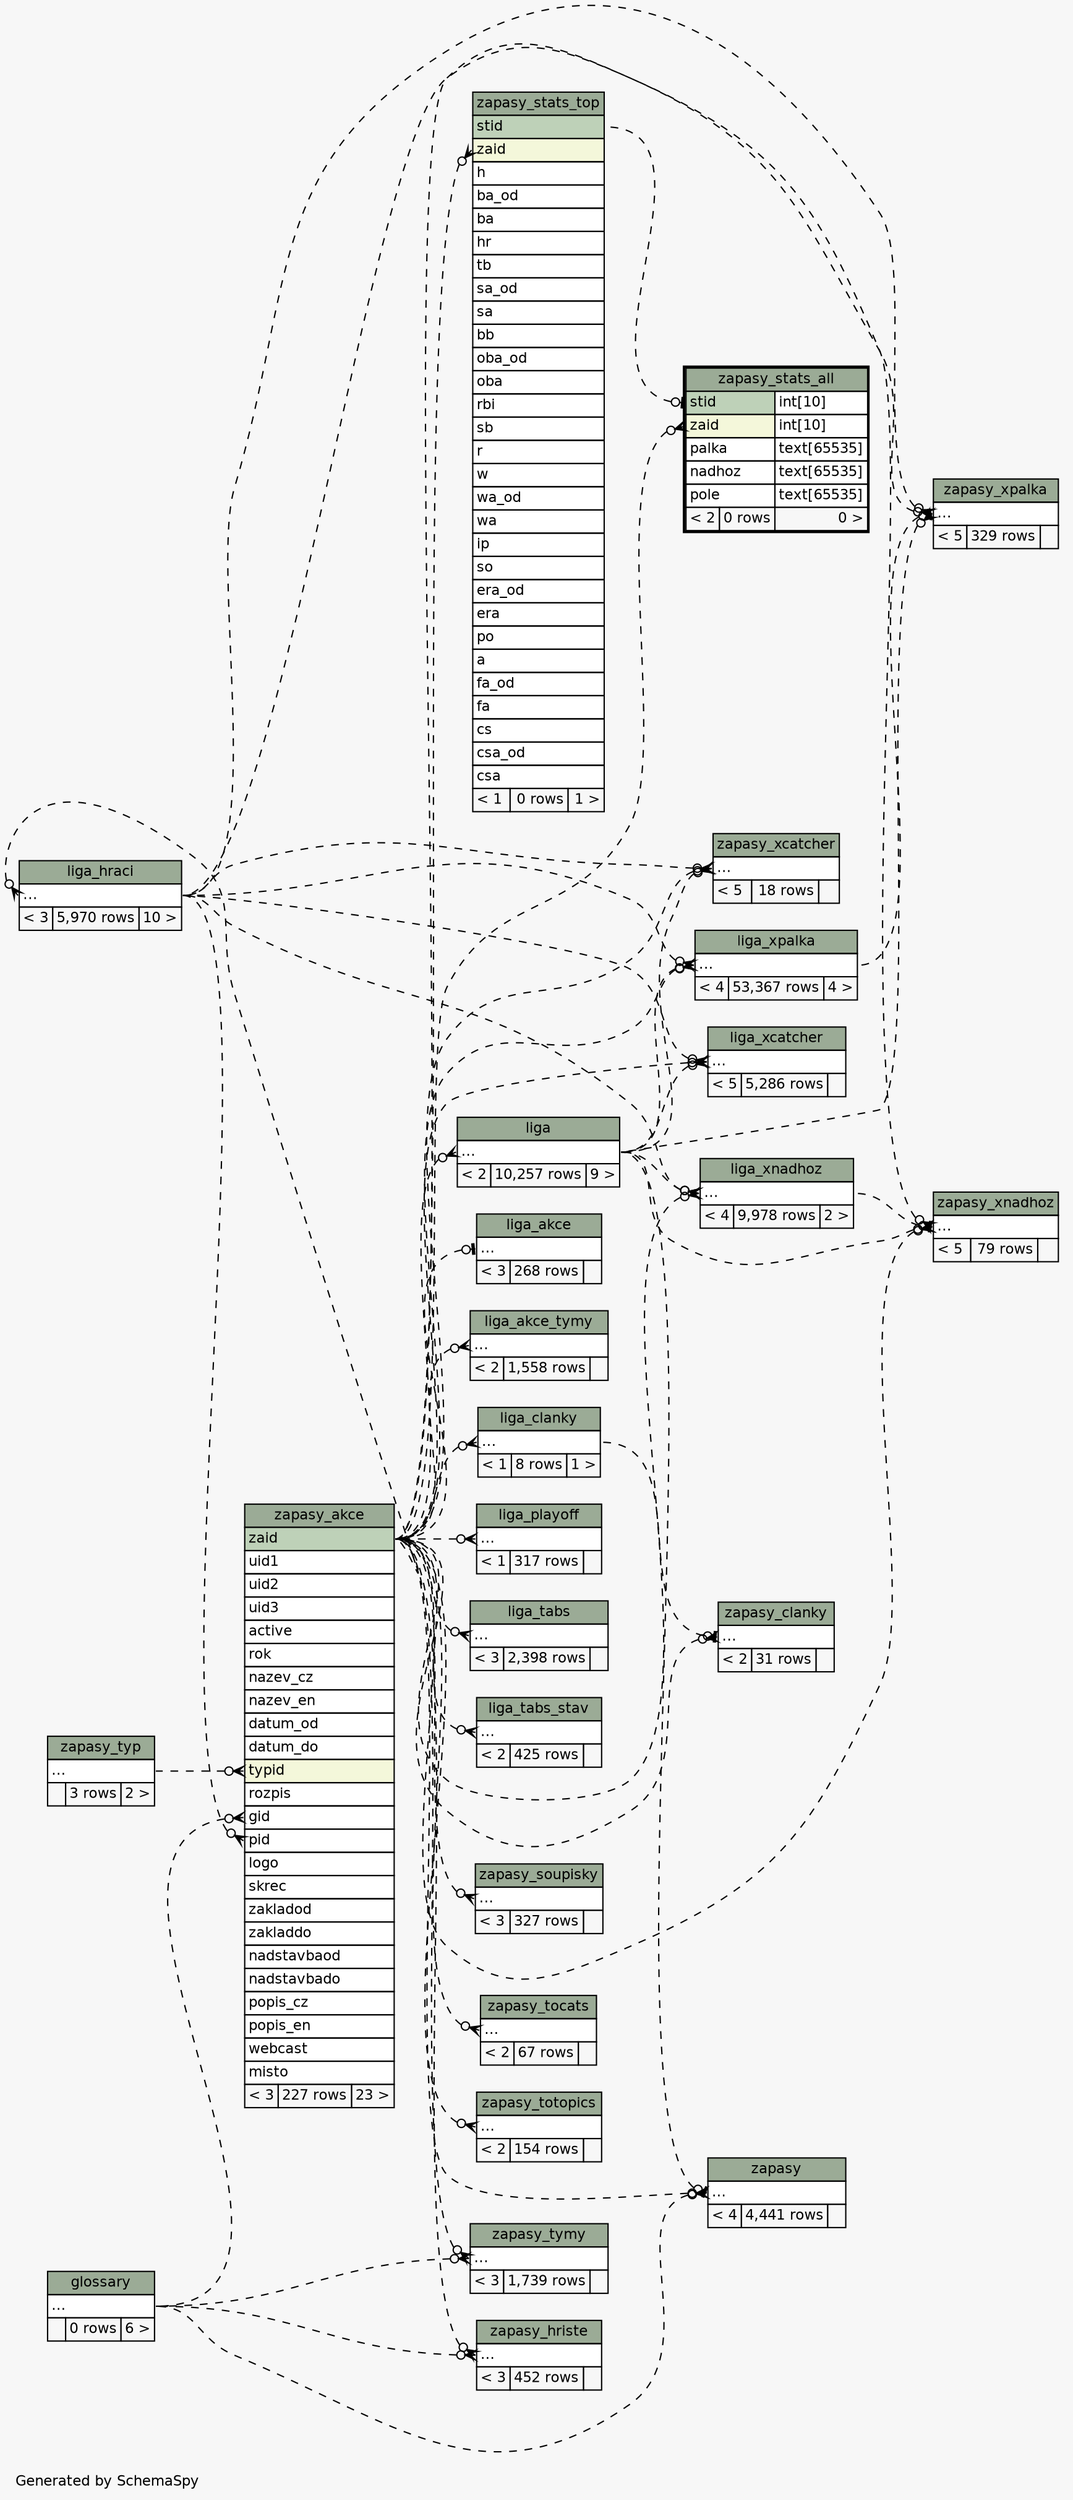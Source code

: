 // dot 2.38.0 on Mac OS X 10.9.4
// SchemaSpy rev 590
digraph "impliedTwoDegreesRelationshipsDiagram" {
  graph [
    rankdir="RL"
    bgcolor="#f7f7f7"
    label="\nGenerated by SchemaSpy"
    labeljust="l"
    nodesep="0.18"
    ranksep="0.46"
    fontname="Helvetica"
    fontsize="11"
  ];
  node [
    fontname="Helvetica"
    fontsize="11"
    shape="plaintext"
  ];
  edge [
    arrowsize="0.8"
  ];
  "liga":"elipses":w -> "zapasy_akce":"zaid":e [arrowhead=none dir=back arrowtail=crowodot style=dashed];
  "liga_akce":"elipses":w -> "zapasy_akce":"zaid":e [arrowhead=none dir=back arrowtail=teeodot style=dashed];
  "liga_akce_tymy":"elipses":w -> "zapasy_akce":"zaid":e [arrowhead=none dir=back arrowtail=crowodot style=dashed];
  "liga_clanky":"elipses":w -> "zapasy_akce":"zaid":e [arrowhead=none dir=back arrowtail=crowodot style=dashed];
  "liga_hraci":"elipses":w -> "zapasy_akce":"zaid":e [arrowhead=none dir=back arrowtail=crowodot style=dashed];
  "liga_playoff":"elipses":w -> "zapasy_akce":"zaid":e [arrowhead=none dir=back arrowtail=crowodot style=dashed];
  "liga_tabs":"elipses":w -> "zapasy_akce":"zaid":e [arrowhead=none dir=back arrowtail=crowodot style=dashed];
  "liga_tabs_stav":"elipses":w -> "zapasy_akce":"zaid":e [arrowhead=none dir=back arrowtail=crowodot style=dashed];
  "liga_xcatcher":"elipses":w -> "liga_hraci":"elipses":e [arrowhead=none dir=back arrowtail=crowodot style=dashed];
  "liga_xcatcher":"elipses":w -> "zapasy_akce":"zaid":e [arrowhead=none dir=back arrowtail=crowodot style=dashed];
  "liga_xcatcher":"elipses":w -> "liga":"elipses":e [arrowhead=none dir=back arrowtail=crowodot style=dashed];
  "liga_xnadhoz":"elipses":w -> "liga_hraci":"elipses":e [arrowhead=none dir=back arrowtail=crowodot style=dashed];
  "liga_xnadhoz":"elipses":w -> "zapasy_akce":"zaid":e [arrowhead=none dir=back arrowtail=crowodot style=dashed];
  "liga_xnadhoz":"elipses":w -> "liga":"elipses":e [arrowhead=none dir=back arrowtail=crowodot style=dashed];
  "liga_xpalka":"elipses":w -> "liga_hraci":"elipses":e [arrowhead=none dir=back arrowtail=crowodot style=dashed];
  "liga_xpalka":"elipses":w -> "zapasy_akce":"zaid":e [arrowhead=none dir=back arrowtail=crowodot style=dashed];
  "liga_xpalka":"elipses":w -> "liga":"elipses":e [arrowhead=none dir=back arrowtail=crowodot style=dashed];
  "zapasy":"elipses":w -> "glossary":"elipses":e [arrowhead=none dir=back arrowtail=crowodot style=dashed];
  "zapasy":"elipses":w -> "zapasy_akce":"zaid":e [arrowhead=none dir=back arrowtail=crowodot style=dashed];
  "zapasy":"elipses":w -> "liga":"elipses":e [arrowhead=none dir=back arrowtail=teeodot style=dashed];
  "zapasy_akce":"gid":w -> "glossary":"elipses":e [arrowhead=none dir=back arrowtail=crowodot style=dashed];
  "zapasy_akce":"pid":w -> "liga_hraci":"elipses":e [arrowhead=none dir=back arrowtail=crowodot style=dashed];
  "zapasy_akce":"typid":w -> "zapasy_typ":"elipses":e [arrowhead=none dir=back arrowtail=crowodot style=dashed];
  "zapasy_clanky":"elipses":w -> "zapasy_akce":"zaid":e [arrowhead=none dir=back arrowtail=crowodot style=dashed];
  "zapasy_clanky":"elipses":w -> "liga_clanky":"elipses":e [arrowhead=none dir=back arrowtail=teeodot style=dashed];
  "zapasy_hriste":"elipses":w -> "glossary":"elipses":e [arrowhead=none dir=back arrowtail=crowodot style=dashed];
  "zapasy_hriste":"elipses":w -> "zapasy_akce":"zaid":e [arrowhead=none dir=back arrowtail=crowodot style=dashed];
  "zapasy_soupisky":"elipses":w -> "zapasy_akce":"zaid":e [arrowhead=none dir=back arrowtail=crowodot style=dashed];
  "zapasy_stats_all":"stid":w -> "zapasy_stats_top":"stid":e [arrowhead=none dir=back arrowtail=teeodot style=dashed];
  "zapasy_stats_all":"zaid":w -> "zapasy_akce":"zaid":e [arrowhead=none dir=back arrowtail=crowodot style=dashed];
  "zapasy_stats_top":"zaid":w -> "zapasy_akce":"zaid":e [arrowhead=none dir=back arrowtail=crowodot style=dashed];
  "zapasy_tocats":"elipses":w -> "zapasy_akce":"zaid":e [arrowhead=none dir=back arrowtail=crowodot style=dashed];
  "zapasy_totopics":"elipses":w -> "zapasy_akce":"zaid":e [arrowhead=none dir=back arrowtail=crowodot style=dashed];
  "zapasy_tymy":"elipses":w -> "glossary":"elipses":e [arrowhead=none dir=back arrowtail=crowodot style=dashed];
  "zapasy_tymy":"elipses":w -> "zapasy_akce":"zaid":e [arrowhead=none dir=back arrowtail=crowodot style=dashed];
  "zapasy_xcatcher":"elipses":w -> "liga_hraci":"elipses":e [arrowhead=none dir=back arrowtail=crowodot style=dashed];
  "zapasy_xcatcher":"elipses":w -> "zapasy_akce":"zaid":e [arrowhead=none dir=back arrowtail=crowodot style=dashed];
  "zapasy_xcatcher":"elipses":w -> "liga":"elipses":e [arrowhead=none dir=back arrowtail=crowodot style=dashed];
  "zapasy_xnadhoz":"elipses":w -> "liga_xnadhoz":"elipses":e [arrowhead=none dir=back arrowtail=teeodot style=dashed];
  "zapasy_xnadhoz":"elipses":w -> "liga_hraci":"elipses":e [arrowhead=none dir=back arrowtail=crowodot style=dashed];
  "zapasy_xnadhoz":"elipses":w -> "zapasy_akce":"zaid":e [arrowhead=none dir=back arrowtail=crowodot style=dashed];
  "zapasy_xnadhoz":"elipses":w -> "liga":"elipses":e [arrowhead=none dir=back arrowtail=crowodot style=dashed];
  "zapasy_xpalka":"elipses":w -> "liga_xpalka":"elipses":e [arrowhead=none dir=back arrowtail=teeodot style=dashed];
  "zapasy_xpalka":"elipses":w -> "liga_hraci":"elipses":e [arrowhead=none dir=back arrowtail=crowodot style=dashed];
  "zapasy_xpalka":"elipses":w -> "zapasy_akce":"zaid":e [arrowhead=none dir=back arrowtail=crowodot style=dashed];
  "zapasy_xpalka":"elipses":w -> "liga":"elipses":e [arrowhead=none dir=back arrowtail=crowodot style=dashed];
  "glossary" [
    label=<
    <TABLE BORDER="0" CELLBORDER="1" CELLSPACING="0" BGCOLOR="#ffffff">
      <TR><TD COLSPAN="3" BGCOLOR="#9bab96" ALIGN="CENTER">glossary</TD></TR>
      <TR><TD PORT="elipses" COLSPAN="3" ALIGN="LEFT">...</TD></TR>
      <TR><TD ALIGN="LEFT" BGCOLOR="#f7f7f7">  </TD><TD ALIGN="RIGHT" BGCOLOR="#f7f7f7">0 rows</TD><TD ALIGN="RIGHT" BGCOLOR="#f7f7f7">6 &gt;</TD></TR>
    </TABLE>>
    URL="glossary.html"
    tooltip="glossary"
  ];
  "liga" [
    label=<
    <TABLE BORDER="0" CELLBORDER="1" CELLSPACING="0" BGCOLOR="#ffffff">
      <TR><TD COLSPAN="3" BGCOLOR="#9bab96" ALIGN="CENTER">liga</TD></TR>
      <TR><TD PORT="elipses" COLSPAN="3" ALIGN="LEFT">...</TD></TR>
      <TR><TD ALIGN="LEFT" BGCOLOR="#f7f7f7">&lt; 2</TD><TD ALIGN="RIGHT" BGCOLOR="#f7f7f7">10,257 rows</TD><TD ALIGN="RIGHT" BGCOLOR="#f7f7f7">9 &gt;</TD></TR>
    </TABLE>>
    URL="liga.html"
    tooltip="liga"
  ];
  "liga_akce" [
    label=<
    <TABLE BORDER="0" CELLBORDER="1" CELLSPACING="0" BGCOLOR="#ffffff">
      <TR><TD COLSPAN="3" BGCOLOR="#9bab96" ALIGN="CENTER">liga_akce</TD></TR>
      <TR><TD PORT="elipses" COLSPAN="3" ALIGN="LEFT">...</TD></TR>
      <TR><TD ALIGN="LEFT" BGCOLOR="#f7f7f7">&lt; 3</TD><TD ALIGN="RIGHT" BGCOLOR="#f7f7f7">268 rows</TD><TD ALIGN="RIGHT" BGCOLOR="#f7f7f7">  </TD></TR>
    </TABLE>>
    URL="liga_akce.html"
    tooltip="liga_akce"
  ];
  "liga_akce_tymy" [
    label=<
    <TABLE BORDER="0" CELLBORDER="1" CELLSPACING="0" BGCOLOR="#ffffff">
      <TR><TD COLSPAN="3" BGCOLOR="#9bab96" ALIGN="CENTER">liga_akce_tymy</TD></TR>
      <TR><TD PORT="elipses" COLSPAN="3" ALIGN="LEFT">...</TD></TR>
      <TR><TD ALIGN="LEFT" BGCOLOR="#f7f7f7">&lt; 2</TD><TD ALIGN="RIGHT" BGCOLOR="#f7f7f7">1,558 rows</TD><TD ALIGN="RIGHT" BGCOLOR="#f7f7f7">  </TD></TR>
    </TABLE>>
    URL="liga_akce_tymy.html"
    tooltip="liga_akce_tymy"
  ];
  "liga_clanky" [
    label=<
    <TABLE BORDER="0" CELLBORDER="1" CELLSPACING="0" BGCOLOR="#ffffff">
      <TR><TD COLSPAN="3" BGCOLOR="#9bab96" ALIGN="CENTER">liga_clanky</TD></TR>
      <TR><TD PORT="elipses" COLSPAN="3" ALIGN="LEFT">...</TD></TR>
      <TR><TD ALIGN="LEFT" BGCOLOR="#f7f7f7">&lt; 1</TD><TD ALIGN="RIGHT" BGCOLOR="#f7f7f7">8 rows</TD><TD ALIGN="RIGHT" BGCOLOR="#f7f7f7">1 &gt;</TD></TR>
    </TABLE>>
    URL="liga_clanky.html"
    tooltip="liga_clanky"
  ];
  "liga_hraci" [
    label=<
    <TABLE BORDER="0" CELLBORDER="1" CELLSPACING="0" BGCOLOR="#ffffff">
      <TR><TD COLSPAN="3" BGCOLOR="#9bab96" ALIGN="CENTER">liga_hraci</TD></TR>
      <TR><TD PORT="elipses" COLSPAN="3" ALIGN="LEFT">...</TD></TR>
      <TR><TD ALIGN="LEFT" BGCOLOR="#f7f7f7">&lt; 3</TD><TD ALIGN="RIGHT" BGCOLOR="#f7f7f7">5,970 rows</TD><TD ALIGN="RIGHT" BGCOLOR="#f7f7f7">10 &gt;</TD></TR>
    </TABLE>>
    URL="liga_hraci.html"
    tooltip="liga_hraci"
  ];
  "liga_playoff" [
    label=<
    <TABLE BORDER="0" CELLBORDER="1" CELLSPACING="0" BGCOLOR="#ffffff">
      <TR><TD COLSPAN="3" BGCOLOR="#9bab96" ALIGN="CENTER">liga_playoff</TD></TR>
      <TR><TD PORT="elipses" COLSPAN="3" ALIGN="LEFT">...</TD></TR>
      <TR><TD ALIGN="LEFT" BGCOLOR="#f7f7f7">&lt; 1</TD><TD ALIGN="RIGHT" BGCOLOR="#f7f7f7">317 rows</TD><TD ALIGN="RIGHT" BGCOLOR="#f7f7f7">  </TD></TR>
    </TABLE>>
    URL="liga_playoff.html"
    tooltip="liga_playoff"
  ];
  "liga_tabs" [
    label=<
    <TABLE BORDER="0" CELLBORDER="1" CELLSPACING="0" BGCOLOR="#ffffff">
      <TR><TD COLSPAN="3" BGCOLOR="#9bab96" ALIGN="CENTER">liga_tabs</TD></TR>
      <TR><TD PORT="elipses" COLSPAN="3" ALIGN="LEFT">...</TD></TR>
      <TR><TD ALIGN="LEFT" BGCOLOR="#f7f7f7">&lt; 3</TD><TD ALIGN="RIGHT" BGCOLOR="#f7f7f7">2,398 rows</TD><TD ALIGN="RIGHT" BGCOLOR="#f7f7f7">  </TD></TR>
    </TABLE>>
    URL="liga_tabs.html"
    tooltip="liga_tabs"
  ];
  "liga_tabs_stav" [
    label=<
    <TABLE BORDER="0" CELLBORDER="1" CELLSPACING="0" BGCOLOR="#ffffff">
      <TR><TD COLSPAN="3" BGCOLOR="#9bab96" ALIGN="CENTER">liga_tabs_stav</TD></TR>
      <TR><TD PORT="elipses" COLSPAN="3" ALIGN="LEFT">...</TD></TR>
      <TR><TD ALIGN="LEFT" BGCOLOR="#f7f7f7">&lt; 2</TD><TD ALIGN="RIGHT" BGCOLOR="#f7f7f7">425 rows</TD><TD ALIGN="RIGHT" BGCOLOR="#f7f7f7">  </TD></TR>
    </TABLE>>
    URL="liga_tabs_stav.html"
    tooltip="liga_tabs_stav"
  ];
  "liga_xcatcher" [
    label=<
    <TABLE BORDER="0" CELLBORDER="1" CELLSPACING="0" BGCOLOR="#ffffff">
      <TR><TD COLSPAN="3" BGCOLOR="#9bab96" ALIGN="CENTER">liga_xcatcher</TD></TR>
      <TR><TD PORT="elipses" COLSPAN="3" ALIGN="LEFT">...</TD></TR>
      <TR><TD ALIGN="LEFT" BGCOLOR="#f7f7f7">&lt; 5</TD><TD ALIGN="RIGHT" BGCOLOR="#f7f7f7">5,286 rows</TD><TD ALIGN="RIGHT" BGCOLOR="#f7f7f7">  </TD></TR>
    </TABLE>>
    URL="liga_xcatcher.html"
    tooltip="liga_xcatcher"
  ];
  "liga_xnadhoz" [
    label=<
    <TABLE BORDER="0" CELLBORDER="1" CELLSPACING="0" BGCOLOR="#ffffff">
      <TR><TD COLSPAN="3" BGCOLOR="#9bab96" ALIGN="CENTER">liga_xnadhoz</TD></TR>
      <TR><TD PORT="elipses" COLSPAN="3" ALIGN="LEFT">...</TD></TR>
      <TR><TD ALIGN="LEFT" BGCOLOR="#f7f7f7">&lt; 4</TD><TD ALIGN="RIGHT" BGCOLOR="#f7f7f7">9,978 rows</TD><TD ALIGN="RIGHT" BGCOLOR="#f7f7f7">2 &gt;</TD></TR>
    </TABLE>>
    URL="liga_xnadhoz.html"
    tooltip="liga_xnadhoz"
  ];
  "liga_xpalka" [
    label=<
    <TABLE BORDER="0" CELLBORDER="1" CELLSPACING="0" BGCOLOR="#ffffff">
      <TR><TD COLSPAN="3" BGCOLOR="#9bab96" ALIGN="CENTER">liga_xpalka</TD></TR>
      <TR><TD PORT="elipses" COLSPAN="3" ALIGN="LEFT">...</TD></TR>
      <TR><TD ALIGN="LEFT" BGCOLOR="#f7f7f7">&lt; 4</TD><TD ALIGN="RIGHT" BGCOLOR="#f7f7f7">53,367 rows</TD><TD ALIGN="RIGHT" BGCOLOR="#f7f7f7">4 &gt;</TD></TR>
    </TABLE>>
    URL="liga_xpalka.html"
    tooltip="liga_xpalka"
  ];
  "zapasy" [
    label=<
    <TABLE BORDER="0" CELLBORDER="1" CELLSPACING="0" BGCOLOR="#ffffff">
      <TR><TD COLSPAN="3" BGCOLOR="#9bab96" ALIGN="CENTER">zapasy</TD></TR>
      <TR><TD PORT="elipses" COLSPAN="3" ALIGN="LEFT">...</TD></TR>
      <TR><TD ALIGN="LEFT" BGCOLOR="#f7f7f7">&lt; 4</TD><TD ALIGN="RIGHT" BGCOLOR="#f7f7f7">4,441 rows</TD><TD ALIGN="RIGHT" BGCOLOR="#f7f7f7">  </TD></TR>
    </TABLE>>
    URL="zapasy.html"
    tooltip="zapasy"
  ];
  "zapasy_akce" [
    label=<
    <TABLE BORDER="0" CELLBORDER="1" CELLSPACING="0" BGCOLOR="#ffffff">
      <TR><TD COLSPAN="3" BGCOLOR="#9bab96" ALIGN="CENTER">zapasy_akce</TD></TR>
      <TR><TD PORT="zaid" COLSPAN="3" BGCOLOR="#bed1b8" ALIGN="LEFT">zaid</TD></TR>
      <TR><TD PORT="uid1" COLSPAN="3" ALIGN="LEFT">uid1</TD></TR>
      <TR><TD PORT="uid2" COLSPAN="3" ALIGN="LEFT">uid2</TD></TR>
      <TR><TD PORT="uid3" COLSPAN="3" ALIGN="LEFT">uid3</TD></TR>
      <TR><TD PORT="active" COLSPAN="3" ALIGN="LEFT">active</TD></TR>
      <TR><TD PORT="rok" COLSPAN="3" ALIGN="LEFT">rok</TD></TR>
      <TR><TD PORT="nazev_cz" COLSPAN="3" ALIGN="LEFT">nazev_cz</TD></TR>
      <TR><TD PORT="nazev_en" COLSPAN="3" ALIGN="LEFT">nazev_en</TD></TR>
      <TR><TD PORT="datum_od" COLSPAN="3" ALIGN="LEFT">datum_od</TD></TR>
      <TR><TD PORT="datum_do" COLSPAN="3" ALIGN="LEFT">datum_do</TD></TR>
      <TR><TD PORT="typid" COLSPAN="3" BGCOLOR="#f4f7da" ALIGN="LEFT">typid</TD></TR>
      <TR><TD PORT="rozpis" COLSPAN="3" ALIGN="LEFT">rozpis</TD></TR>
      <TR><TD PORT="gid" COLSPAN="3" ALIGN="LEFT">gid</TD></TR>
      <TR><TD PORT="pid" COLSPAN="3" ALIGN="LEFT">pid</TD></TR>
      <TR><TD PORT="logo" COLSPAN="3" ALIGN="LEFT">logo</TD></TR>
      <TR><TD PORT="skrec" COLSPAN="3" ALIGN="LEFT">skrec</TD></TR>
      <TR><TD PORT="zakladod" COLSPAN="3" ALIGN="LEFT">zakladod</TD></TR>
      <TR><TD PORT="zakladdo" COLSPAN="3" ALIGN="LEFT">zakladdo</TD></TR>
      <TR><TD PORT="nadstavbaod" COLSPAN="3" ALIGN="LEFT">nadstavbaod</TD></TR>
      <TR><TD PORT="nadstavbado" COLSPAN="3" ALIGN="LEFT">nadstavbado</TD></TR>
      <TR><TD PORT="popis_cz" COLSPAN="3" ALIGN="LEFT">popis_cz</TD></TR>
      <TR><TD PORT="popis_en" COLSPAN="3" ALIGN="LEFT">popis_en</TD></TR>
      <TR><TD PORT="webcast" COLSPAN="3" ALIGN="LEFT">webcast</TD></TR>
      <TR><TD PORT="misto" COLSPAN="3" ALIGN="LEFT">misto</TD></TR>
      <TR><TD ALIGN="LEFT" BGCOLOR="#f7f7f7">&lt; 3</TD><TD ALIGN="RIGHT" BGCOLOR="#f7f7f7">227 rows</TD><TD ALIGN="RIGHT" BGCOLOR="#f7f7f7">23 &gt;</TD></TR>
    </TABLE>>
    URL="zapasy_akce.html"
    tooltip="zapasy_akce"
  ];
  "zapasy_clanky" [
    label=<
    <TABLE BORDER="0" CELLBORDER="1" CELLSPACING="0" BGCOLOR="#ffffff">
      <TR><TD COLSPAN="3" BGCOLOR="#9bab96" ALIGN="CENTER">zapasy_clanky</TD></TR>
      <TR><TD PORT="elipses" COLSPAN="3" ALIGN="LEFT">...</TD></TR>
      <TR><TD ALIGN="LEFT" BGCOLOR="#f7f7f7">&lt; 2</TD><TD ALIGN="RIGHT" BGCOLOR="#f7f7f7">31 rows</TD><TD ALIGN="RIGHT" BGCOLOR="#f7f7f7">  </TD></TR>
    </TABLE>>
    URL="zapasy_clanky.html"
    tooltip="zapasy_clanky"
  ];
  "zapasy_hriste" [
    label=<
    <TABLE BORDER="0" CELLBORDER="1" CELLSPACING="0" BGCOLOR="#ffffff">
      <TR><TD COLSPAN="3" BGCOLOR="#9bab96" ALIGN="CENTER">zapasy_hriste</TD></TR>
      <TR><TD PORT="elipses" COLSPAN="3" ALIGN="LEFT">...</TD></TR>
      <TR><TD ALIGN="LEFT" BGCOLOR="#f7f7f7">&lt; 3</TD><TD ALIGN="RIGHT" BGCOLOR="#f7f7f7">452 rows</TD><TD ALIGN="RIGHT" BGCOLOR="#f7f7f7">  </TD></TR>
    </TABLE>>
    URL="zapasy_hriste.html"
    tooltip="zapasy_hriste"
  ];
  "zapasy_soupisky" [
    label=<
    <TABLE BORDER="0" CELLBORDER="1" CELLSPACING="0" BGCOLOR="#ffffff">
      <TR><TD COLSPAN="3" BGCOLOR="#9bab96" ALIGN="CENTER">zapasy_soupisky</TD></TR>
      <TR><TD PORT="elipses" COLSPAN="3" ALIGN="LEFT">...</TD></TR>
      <TR><TD ALIGN="LEFT" BGCOLOR="#f7f7f7">&lt; 3</TD><TD ALIGN="RIGHT" BGCOLOR="#f7f7f7">327 rows</TD><TD ALIGN="RIGHT" BGCOLOR="#f7f7f7">  </TD></TR>
    </TABLE>>
    URL="zapasy_soupisky.html"
    tooltip="zapasy_soupisky"
  ];
  "zapasy_stats_all" [
    label=<
    <TABLE BORDER="2" CELLBORDER="1" CELLSPACING="0" BGCOLOR="#ffffff">
      <TR><TD COLSPAN="3" BGCOLOR="#9bab96" ALIGN="CENTER">zapasy_stats_all</TD></TR>
      <TR><TD PORT="stid" COLSPAN="2" BGCOLOR="#bed1b8" ALIGN="LEFT">stid</TD><TD PORT="stid.type" ALIGN="LEFT">int[10]</TD></TR>
      <TR><TD PORT="zaid" COLSPAN="2" BGCOLOR="#f4f7da" ALIGN="LEFT">zaid</TD><TD PORT="zaid.type" ALIGN="LEFT">int[10]</TD></TR>
      <TR><TD PORT="palka" COLSPAN="2" ALIGN="LEFT">palka</TD><TD PORT="palka.type" ALIGN="LEFT">text[65535]</TD></TR>
      <TR><TD PORT="nadhoz" COLSPAN="2" ALIGN="LEFT">nadhoz</TD><TD PORT="nadhoz.type" ALIGN="LEFT">text[65535]</TD></TR>
      <TR><TD PORT="pole" COLSPAN="2" ALIGN="LEFT">pole</TD><TD PORT="pole.type" ALIGN="LEFT">text[65535]</TD></TR>
      <TR><TD ALIGN="LEFT" BGCOLOR="#f7f7f7">&lt; 2</TD><TD ALIGN="RIGHT" BGCOLOR="#f7f7f7">0 rows</TD><TD ALIGN="RIGHT" BGCOLOR="#f7f7f7">0 &gt;</TD></TR>
    </TABLE>>
    URL="zapasy_stats_all.html"
    tooltip="zapasy_stats_all"
  ];
  "zapasy_stats_top" [
    label=<
    <TABLE BORDER="0" CELLBORDER="1" CELLSPACING="0" BGCOLOR="#ffffff">
      <TR><TD COLSPAN="3" BGCOLOR="#9bab96" ALIGN="CENTER">zapasy_stats_top</TD></TR>
      <TR><TD PORT="stid" COLSPAN="3" BGCOLOR="#bed1b8" ALIGN="LEFT">stid</TD></TR>
      <TR><TD PORT="zaid" COLSPAN="3" BGCOLOR="#f4f7da" ALIGN="LEFT">zaid</TD></TR>
      <TR><TD PORT="h" COLSPAN="3" ALIGN="LEFT">h</TD></TR>
      <TR><TD PORT="ba_od" COLSPAN="3" ALIGN="LEFT">ba_od</TD></TR>
      <TR><TD PORT="ba" COLSPAN="3" ALIGN="LEFT">ba</TD></TR>
      <TR><TD PORT="hr" COLSPAN="3" ALIGN="LEFT">hr</TD></TR>
      <TR><TD PORT="tb" COLSPAN="3" ALIGN="LEFT">tb</TD></TR>
      <TR><TD PORT="sa_od" COLSPAN="3" ALIGN="LEFT">sa_od</TD></TR>
      <TR><TD PORT="sa" COLSPAN="3" ALIGN="LEFT">sa</TD></TR>
      <TR><TD PORT="bb" COLSPAN="3" ALIGN="LEFT">bb</TD></TR>
      <TR><TD PORT="oba_od" COLSPAN="3" ALIGN="LEFT">oba_od</TD></TR>
      <TR><TD PORT="oba" COLSPAN="3" ALIGN="LEFT">oba</TD></TR>
      <TR><TD PORT="rbi" COLSPAN="3" ALIGN="LEFT">rbi</TD></TR>
      <TR><TD PORT="sb" COLSPAN="3" ALIGN="LEFT">sb</TD></TR>
      <TR><TD PORT="r" COLSPAN="3" ALIGN="LEFT">r</TD></TR>
      <TR><TD PORT="w" COLSPAN="3" ALIGN="LEFT">w</TD></TR>
      <TR><TD PORT="wa_od" COLSPAN="3" ALIGN="LEFT">wa_od</TD></TR>
      <TR><TD PORT="wa" COLSPAN="3" ALIGN="LEFT">wa</TD></TR>
      <TR><TD PORT="ip" COLSPAN="3" ALIGN="LEFT">ip</TD></TR>
      <TR><TD PORT="so" COLSPAN="3" ALIGN="LEFT">so</TD></TR>
      <TR><TD PORT="era_od" COLSPAN="3" ALIGN="LEFT">era_od</TD></TR>
      <TR><TD PORT="era" COLSPAN="3" ALIGN="LEFT">era</TD></TR>
      <TR><TD PORT="po" COLSPAN="3" ALIGN="LEFT">po</TD></TR>
      <TR><TD PORT="a" COLSPAN="3" ALIGN="LEFT">a</TD></TR>
      <TR><TD PORT="fa_od" COLSPAN="3" ALIGN="LEFT">fa_od</TD></TR>
      <TR><TD PORT="fa" COLSPAN="3" ALIGN="LEFT">fa</TD></TR>
      <TR><TD PORT="cs" COLSPAN="3" ALIGN="LEFT">cs</TD></TR>
      <TR><TD PORT="csa_od" COLSPAN="3" ALIGN="LEFT">csa_od</TD></TR>
      <TR><TD PORT="csa" COLSPAN="3" ALIGN="LEFT">csa</TD></TR>
      <TR><TD ALIGN="LEFT" BGCOLOR="#f7f7f7">&lt; 1</TD><TD ALIGN="RIGHT" BGCOLOR="#f7f7f7">0 rows</TD><TD ALIGN="RIGHT" BGCOLOR="#f7f7f7">1 &gt;</TD></TR>
    </TABLE>>
    URL="zapasy_stats_top.html"
    tooltip="zapasy_stats_top"
  ];
  "zapasy_tocats" [
    label=<
    <TABLE BORDER="0" CELLBORDER="1" CELLSPACING="0" BGCOLOR="#ffffff">
      <TR><TD COLSPAN="3" BGCOLOR="#9bab96" ALIGN="CENTER">zapasy_tocats</TD></TR>
      <TR><TD PORT="elipses" COLSPAN="3" ALIGN="LEFT">...</TD></TR>
      <TR><TD ALIGN="LEFT" BGCOLOR="#f7f7f7">&lt; 2</TD><TD ALIGN="RIGHT" BGCOLOR="#f7f7f7">67 rows</TD><TD ALIGN="RIGHT" BGCOLOR="#f7f7f7">  </TD></TR>
    </TABLE>>
    URL="zapasy_tocats.html"
    tooltip="zapasy_tocats"
  ];
  "zapasy_totopics" [
    label=<
    <TABLE BORDER="0" CELLBORDER="1" CELLSPACING="0" BGCOLOR="#ffffff">
      <TR><TD COLSPAN="3" BGCOLOR="#9bab96" ALIGN="CENTER">zapasy_totopics</TD></TR>
      <TR><TD PORT="elipses" COLSPAN="3" ALIGN="LEFT">...</TD></TR>
      <TR><TD ALIGN="LEFT" BGCOLOR="#f7f7f7">&lt; 2</TD><TD ALIGN="RIGHT" BGCOLOR="#f7f7f7">154 rows</TD><TD ALIGN="RIGHT" BGCOLOR="#f7f7f7">  </TD></TR>
    </TABLE>>
    URL="zapasy_totopics.html"
    tooltip="zapasy_totopics"
  ];
  "zapasy_tymy" [
    label=<
    <TABLE BORDER="0" CELLBORDER="1" CELLSPACING="0" BGCOLOR="#ffffff">
      <TR><TD COLSPAN="3" BGCOLOR="#9bab96" ALIGN="CENTER">zapasy_tymy</TD></TR>
      <TR><TD PORT="elipses" COLSPAN="3" ALIGN="LEFT">...</TD></TR>
      <TR><TD ALIGN="LEFT" BGCOLOR="#f7f7f7">&lt; 3</TD><TD ALIGN="RIGHT" BGCOLOR="#f7f7f7">1,739 rows</TD><TD ALIGN="RIGHT" BGCOLOR="#f7f7f7">  </TD></TR>
    </TABLE>>
    URL="zapasy_tymy.html"
    tooltip="zapasy_tymy"
  ];
  "zapasy_typ" [
    label=<
    <TABLE BORDER="0" CELLBORDER="1" CELLSPACING="0" BGCOLOR="#ffffff">
      <TR><TD COLSPAN="3" BGCOLOR="#9bab96" ALIGN="CENTER">zapasy_typ</TD></TR>
      <TR><TD PORT="elipses" COLSPAN="3" ALIGN="LEFT">...</TD></TR>
      <TR><TD ALIGN="LEFT" BGCOLOR="#f7f7f7">  </TD><TD ALIGN="RIGHT" BGCOLOR="#f7f7f7">3 rows</TD><TD ALIGN="RIGHT" BGCOLOR="#f7f7f7">2 &gt;</TD></TR>
    </TABLE>>
    URL="zapasy_typ.html"
    tooltip="zapasy_typ"
  ];
  "zapasy_xcatcher" [
    label=<
    <TABLE BORDER="0" CELLBORDER="1" CELLSPACING="0" BGCOLOR="#ffffff">
      <TR><TD COLSPAN="3" BGCOLOR="#9bab96" ALIGN="CENTER">zapasy_xcatcher</TD></TR>
      <TR><TD PORT="elipses" COLSPAN="3" ALIGN="LEFT">...</TD></TR>
      <TR><TD ALIGN="LEFT" BGCOLOR="#f7f7f7">&lt; 5</TD><TD ALIGN="RIGHT" BGCOLOR="#f7f7f7">18 rows</TD><TD ALIGN="RIGHT" BGCOLOR="#f7f7f7">  </TD></TR>
    </TABLE>>
    URL="zapasy_xcatcher.html"
    tooltip="zapasy_xcatcher"
  ];
  "zapasy_xnadhoz" [
    label=<
    <TABLE BORDER="0" CELLBORDER="1" CELLSPACING="0" BGCOLOR="#ffffff">
      <TR><TD COLSPAN="3" BGCOLOR="#9bab96" ALIGN="CENTER">zapasy_xnadhoz</TD></TR>
      <TR><TD PORT="elipses" COLSPAN="3" ALIGN="LEFT">...</TD></TR>
      <TR><TD ALIGN="LEFT" BGCOLOR="#f7f7f7">&lt; 5</TD><TD ALIGN="RIGHT" BGCOLOR="#f7f7f7">79 rows</TD><TD ALIGN="RIGHT" BGCOLOR="#f7f7f7">  </TD></TR>
    </TABLE>>
    URL="zapasy_xnadhoz.html"
    tooltip="zapasy_xnadhoz"
  ];
  "zapasy_xpalka" [
    label=<
    <TABLE BORDER="0" CELLBORDER="1" CELLSPACING="0" BGCOLOR="#ffffff">
      <TR><TD COLSPAN="3" BGCOLOR="#9bab96" ALIGN="CENTER">zapasy_xpalka</TD></TR>
      <TR><TD PORT="elipses" COLSPAN="3" ALIGN="LEFT">...</TD></TR>
      <TR><TD ALIGN="LEFT" BGCOLOR="#f7f7f7">&lt; 5</TD><TD ALIGN="RIGHT" BGCOLOR="#f7f7f7">329 rows</TD><TD ALIGN="RIGHT" BGCOLOR="#f7f7f7">  </TD></TR>
    </TABLE>>
    URL="zapasy_xpalka.html"
    tooltip="zapasy_xpalka"
  ];
}
